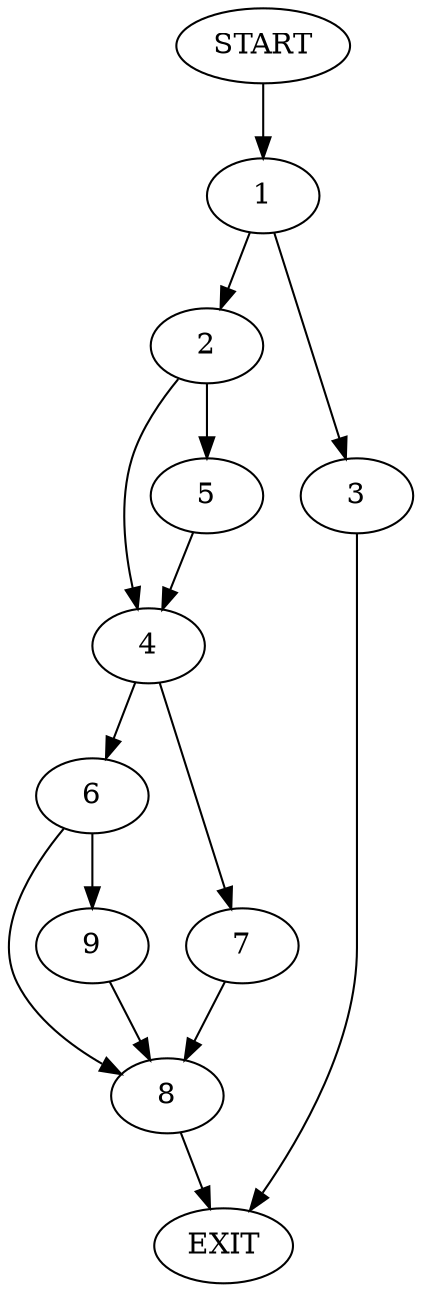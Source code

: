 digraph {
0 [label="START"]
10 [label="EXIT"]
0 -> 1
1 -> 2
1 -> 3
2 -> 4
2 -> 5
3 -> 10
4 -> 6
4 -> 7
5 -> 4
6 -> 8
6 -> 9
7 -> 8
8 -> 10
9 -> 8
}
